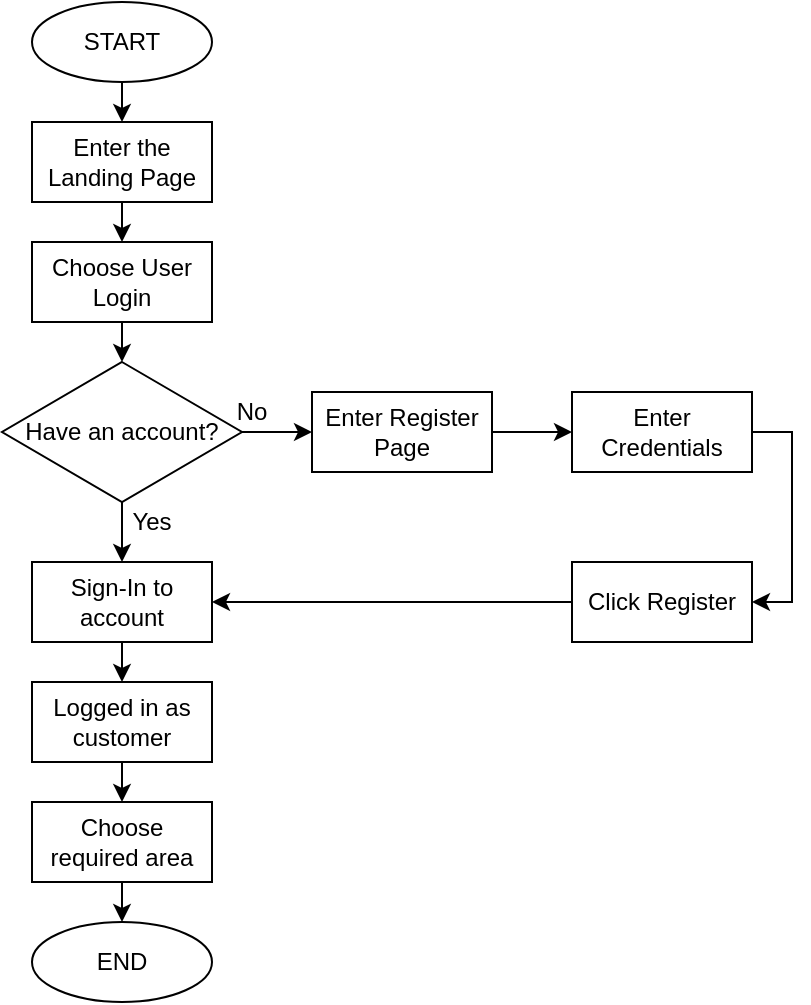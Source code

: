 <mxfile version="14.4.3" type="device"><diagram id="-05B3XES-pM1oqYfbUpa" name="Page-1"><mxGraphModel dx="584" dy="599" grid="1" gridSize="10" guides="1" tooltips="1" connect="1" arrows="1" fold="1" page="1" pageScale="1" pageWidth="827" pageHeight="1169" math="0" shadow="0"><root><mxCell id="0"/><mxCell id="1" parent="0"/><mxCell id="tdIKk8X4zkMCAG94iaiv-5" style="edgeStyle=orthogonalEdgeStyle;rounded=0;orthogonalLoop=1;jettySize=auto;html=1;exitX=0.5;exitY=1;exitDx=0;exitDy=0;entryX=0.5;entryY=0;entryDx=0;entryDy=0;" edge="1" parent="1" source="tdIKk8X4zkMCAG94iaiv-1" target="tdIKk8X4zkMCAG94iaiv-2"><mxGeometry relative="1" as="geometry"/></mxCell><mxCell id="tdIKk8X4zkMCAG94iaiv-1" value="START" style="ellipse;whiteSpace=wrap;html=1;" vertex="1" parent="1"><mxGeometry x="80" y="20" width="90" height="40" as="geometry"/></mxCell><mxCell id="tdIKk8X4zkMCAG94iaiv-6" style="edgeStyle=orthogonalEdgeStyle;rounded=0;orthogonalLoop=1;jettySize=auto;html=1;exitX=0.5;exitY=1;exitDx=0;exitDy=0;entryX=0.5;entryY=0;entryDx=0;entryDy=0;" edge="1" parent="1" source="tdIKk8X4zkMCAG94iaiv-2" target="tdIKk8X4zkMCAG94iaiv-3"><mxGeometry relative="1" as="geometry"/></mxCell><mxCell id="tdIKk8X4zkMCAG94iaiv-2" value="Enter the Landing Page" style="rounded=0;whiteSpace=wrap;html=1;" vertex="1" parent="1"><mxGeometry x="80" y="80" width="90" height="40" as="geometry"/></mxCell><mxCell id="tdIKk8X4zkMCAG94iaiv-7" style="edgeStyle=orthogonalEdgeStyle;rounded=0;orthogonalLoop=1;jettySize=auto;html=1;exitX=0.5;exitY=1;exitDx=0;exitDy=0;entryX=0.5;entryY=0;entryDx=0;entryDy=0;" edge="1" parent="1" source="tdIKk8X4zkMCAG94iaiv-3" target="tdIKk8X4zkMCAG94iaiv-4"><mxGeometry relative="1" as="geometry"/></mxCell><mxCell id="tdIKk8X4zkMCAG94iaiv-3" value="Choose User Login" style="rounded=0;whiteSpace=wrap;html=1;" vertex="1" parent="1"><mxGeometry x="80" y="140" width="90" height="40" as="geometry"/></mxCell><mxCell id="tdIKk8X4zkMCAG94iaiv-9" style="edgeStyle=orthogonalEdgeStyle;rounded=0;orthogonalLoop=1;jettySize=auto;html=1;exitX=1;exitY=0.5;exitDx=0;exitDy=0;entryX=0;entryY=0.5;entryDx=0;entryDy=0;" edge="1" parent="1" source="tdIKk8X4zkMCAG94iaiv-4" target="tdIKk8X4zkMCAG94iaiv-8"><mxGeometry relative="1" as="geometry"/></mxCell><mxCell id="tdIKk8X4zkMCAG94iaiv-17" style="edgeStyle=orthogonalEdgeStyle;rounded=0;orthogonalLoop=1;jettySize=auto;html=1;exitX=0.5;exitY=1;exitDx=0;exitDy=0;entryX=0.5;entryY=0;entryDx=0;entryDy=0;" edge="1" parent="1" source="tdIKk8X4zkMCAG94iaiv-4" target="tdIKk8X4zkMCAG94iaiv-14"><mxGeometry relative="1" as="geometry"/></mxCell><mxCell id="tdIKk8X4zkMCAG94iaiv-4" value="Have an account?" style="rhombus;whiteSpace=wrap;html=1;" vertex="1" parent="1"><mxGeometry x="65" y="200" width="120" height="70" as="geometry"/></mxCell><mxCell id="tdIKk8X4zkMCAG94iaiv-12" style="edgeStyle=orthogonalEdgeStyle;rounded=0;orthogonalLoop=1;jettySize=auto;html=1;exitX=1;exitY=0.5;exitDx=0;exitDy=0;entryX=0;entryY=0.5;entryDx=0;entryDy=0;" edge="1" parent="1" source="tdIKk8X4zkMCAG94iaiv-8" target="tdIKk8X4zkMCAG94iaiv-11"><mxGeometry relative="1" as="geometry"/></mxCell><mxCell id="tdIKk8X4zkMCAG94iaiv-8" value="Enter Register Page" style="rounded=0;whiteSpace=wrap;html=1;" vertex="1" parent="1"><mxGeometry x="220" y="215" width="90" height="40" as="geometry"/></mxCell><mxCell id="tdIKk8X4zkMCAG94iaiv-10" value="No" style="text;html=1;strokeColor=none;fillColor=none;align=center;verticalAlign=middle;whiteSpace=wrap;rounded=0;" vertex="1" parent="1"><mxGeometry x="170" y="215" width="40" height="20" as="geometry"/></mxCell><mxCell id="tdIKk8X4zkMCAG94iaiv-15" style="edgeStyle=orthogonalEdgeStyle;rounded=0;orthogonalLoop=1;jettySize=auto;html=1;exitX=1;exitY=0.5;exitDx=0;exitDy=0;entryX=1;entryY=0.5;entryDx=0;entryDy=0;" edge="1" parent="1" source="tdIKk8X4zkMCAG94iaiv-11" target="tdIKk8X4zkMCAG94iaiv-13"><mxGeometry relative="1" as="geometry"/></mxCell><mxCell id="tdIKk8X4zkMCAG94iaiv-11" value="Enter Credentials" style="rounded=0;whiteSpace=wrap;html=1;" vertex="1" parent="1"><mxGeometry x="350" y="215" width="90" height="40" as="geometry"/></mxCell><mxCell id="tdIKk8X4zkMCAG94iaiv-16" style="edgeStyle=orthogonalEdgeStyle;rounded=0;orthogonalLoop=1;jettySize=auto;html=1;exitX=0;exitY=0.5;exitDx=0;exitDy=0;entryX=1;entryY=0.5;entryDx=0;entryDy=0;" edge="1" parent="1" source="tdIKk8X4zkMCAG94iaiv-13" target="tdIKk8X4zkMCAG94iaiv-14"><mxGeometry relative="1" as="geometry"/></mxCell><mxCell id="tdIKk8X4zkMCAG94iaiv-13" value="Click Register" style="rounded=0;whiteSpace=wrap;html=1;" vertex="1" parent="1"><mxGeometry x="350" y="300" width="90" height="40" as="geometry"/></mxCell><mxCell id="tdIKk8X4zkMCAG94iaiv-20" style="edgeStyle=orthogonalEdgeStyle;rounded=0;orthogonalLoop=1;jettySize=auto;html=1;exitX=0.5;exitY=1;exitDx=0;exitDy=0;entryX=0.5;entryY=0;entryDx=0;entryDy=0;" edge="1" parent="1" source="tdIKk8X4zkMCAG94iaiv-14" target="tdIKk8X4zkMCAG94iaiv-19"><mxGeometry relative="1" as="geometry"/></mxCell><mxCell id="tdIKk8X4zkMCAG94iaiv-14" value="Sign-In to account" style="rounded=0;whiteSpace=wrap;html=1;" vertex="1" parent="1"><mxGeometry x="80" y="300" width="90" height="40" as="geometry"/></mxCell><mxCell id="tdIKk8X4zkMCAG94iaiv-18" value="Yes" style="text;html=1;strokeColor=none;fillColor=none;align=center;verticalAlign=middle;whiteSpace=wrap;rounded=0;" vertex="1" parent="1"><mxGeometry x="120" y="270" width="40" height="20" as="geometry"/></mxCell><mxCell id="tdIKk8X4zkMCAG94iaiv-22" style="edgeStyle=orthogonalEdgeStyle;rounded=0;orthogonalLoop=1;jettySize=auto;html=1;exitX=0.5;exitY=1;exitDx=0;exitDy=0;entryX=0.5;entryY=0;entryDx=0;entryDy=0;" edge="1" parent="1" source="tdIKk8X4zkMCAG94iaiv-19" target="tdIKk8X4zkMCAG94iaiv-21"><mxGeometry relative="1" as="geometry"/></mxCell><mxCell id="tdIKk8X4zkMCAG94iaiv-19" value="Logged in as customer" style="rounded=0;whiteSpace=wrap;html=1;" vertex="1" parent="1"><mxGeometry x="80" y="360" width="90" height="40" as="geometry"/></mxCell><mxCell id="tdIKk8X4zkMCAG94iaiv-24" style="edgeStyle=orthogonalEdgeStyle;rounded=0;orthogonalLoop=1;jettySize=auto;html=1;exitX=0.5;exitY=1;exitDx=0;exitDy=0;entryX=0.5;entryY=0;entryDx=0;entryDy=0;" edge="1" parent="1" source="tdIKk8X4zkMCAG94iaiv-21" target="tdIKk8X4zkMCAG94iaiv-23"><mxGeometry relative="1" as="geometry"/></mxCell><mxCell id="tdIKk8X4zkMCAG94iaiv-21" value="Choose required area" style="rounded=0;whiteSpace=wrap;html=1;" vertex="1" parent="1"><mxGeometry x="80" y="420" width="90" height="40" as="geometry"/></mxCell><mxCell id="tdIKk8X4zkMCAG94iaiv-23" value="END" style="ellipse;whiteSpace=wrap;html=1;" vertex="1" parent="1"><mxGeometry x="80" y="480" width="90" height="40" as="geometry"/></mxCell></root></mxGraphModel></diagram></mxfile>